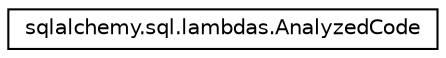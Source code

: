 digraph "Graphical Class Hierarchy"
{
 // LATEX_PDF_SIZE
  edge [fontname="Helvetica",fontsize="10",labelfontname="Helvetica",labelfontsize="10"];
  node [fontname="Helvetica",fontsize="10",shape=record];
  rankdir="LR";
  Node0 [label="sqlalchemy.sql.lambdas.AnalyzedCode",height=0.2,width=0.4,color="black", fillcolor="white", style="filled",URL="$classsqlalchemy_1_1sql_1_1lambdas_1_1AnalyzedCode.html",tooltip=" "];
}
